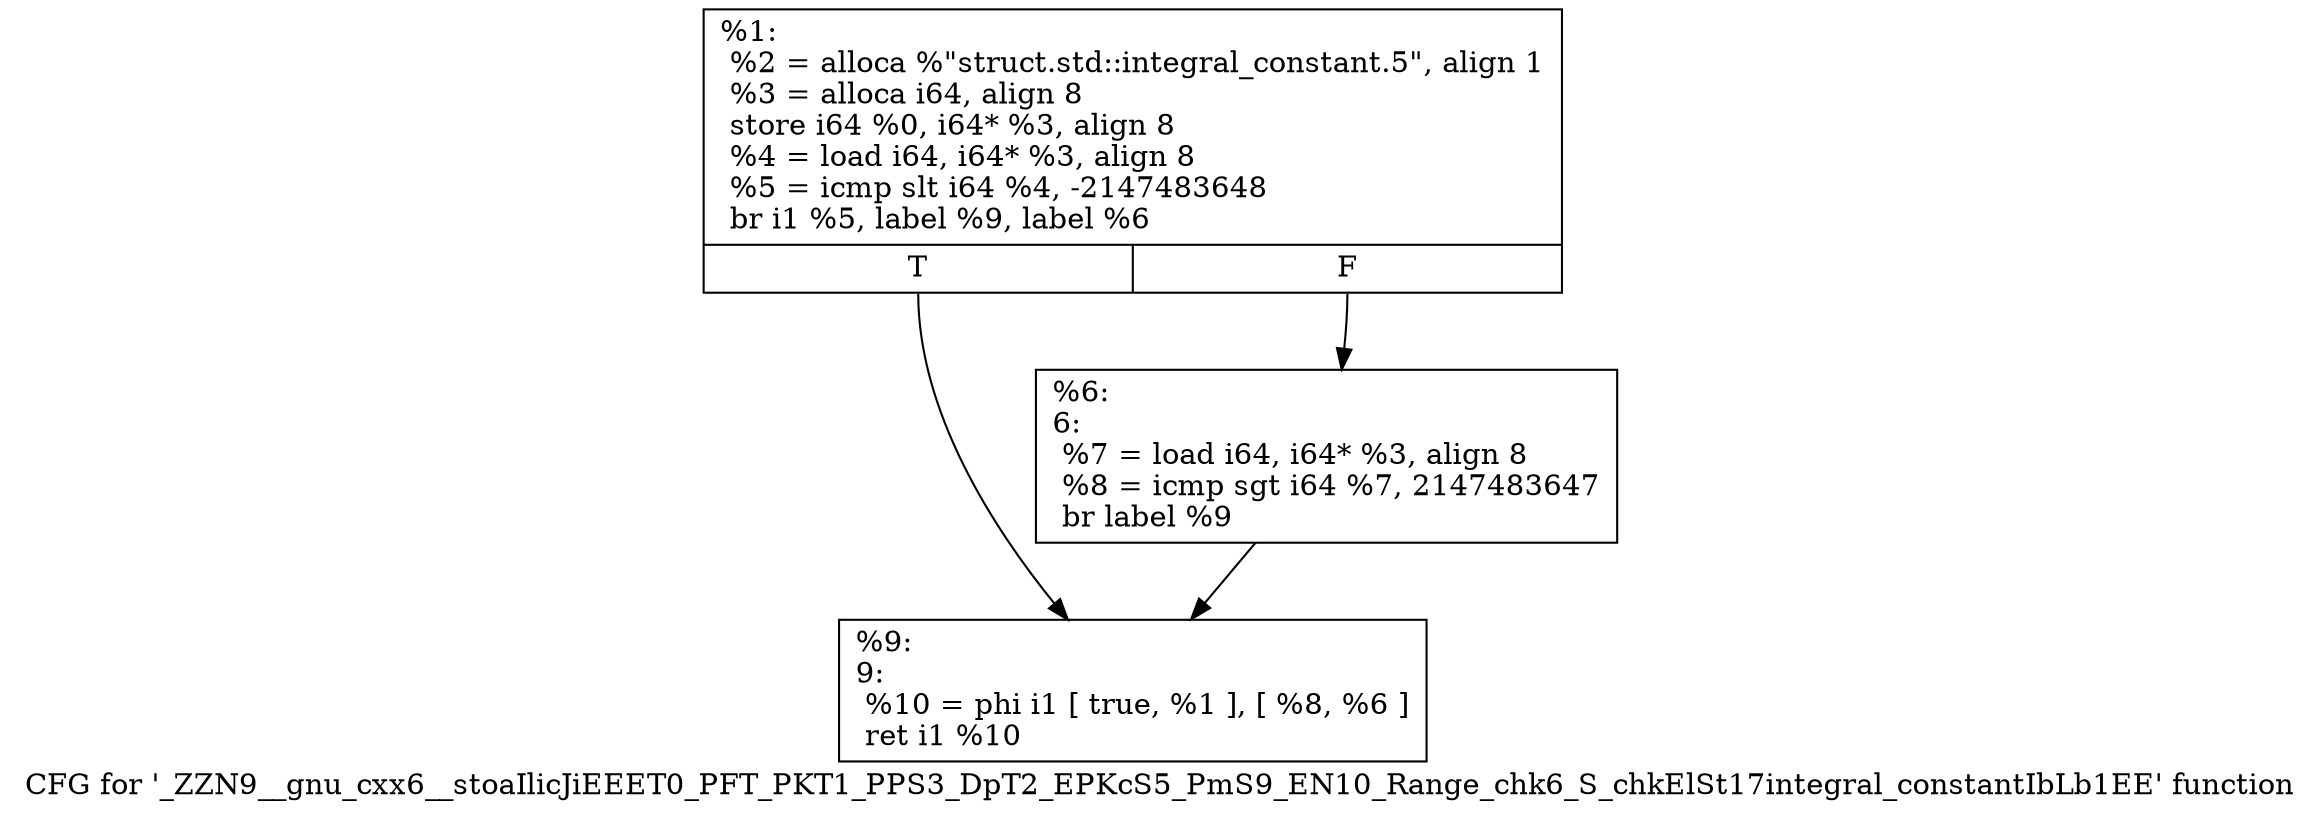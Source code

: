 digraph "CFG for '_ZZN9__gnu_cxx6__stoaIlicJiEEET0_PFT_PKT1_PPS3_DpT2_EPKcS5_PmS9_EN10_Range_chk6_S_chkElSt17integral_constantIbLb1EE' function" {
	label="CFG for '_ZZN9__gnu_cxx6__stoaIlicJiEEET0_PFT_PKT1_PPS3_DpT2_EPKcS5_PmS9_EN10_Range_chk6_S_chkElSt17integral_constantIbLb1EE' function";

	Node0x2076cf0 [shape=record,label="{%1:\l  %2 = alloca %\"struct.std::integral_constant.5\", align 1\l  %3 = alloca i64, align 8\l  store i64 %0, i64* %3, align 8\l  %4 = load i64, i64* %3, align 8\l  %5 = icmp slt i64 %4, -2147483648\l  br i1 %5, label %9, label %6\l|{<s0>T|<s1>F}}"];
	Node0x2076cf0:s0 -> Node0x2076e60;
	Node0x2076cf0:s1 -> Node0x2076eb0;
	Node0x2076eb0 [shape=record,label="{%6:\l6:                                                \l  %7 = load i64, i64* %3, align 8\l  %8 = icmp sgt i64 %7, 2147483647\l  br label %9\l}"];
	Node0x2076eb0 -> Node0x2076e60;
	Node0x2076e60 [shape=record,label="{%9:\l9:                                                \l  %10 = phi i1 [ true, %1 ], [ %8, %6 ]\l  ret i1 %10\l}"];
}
